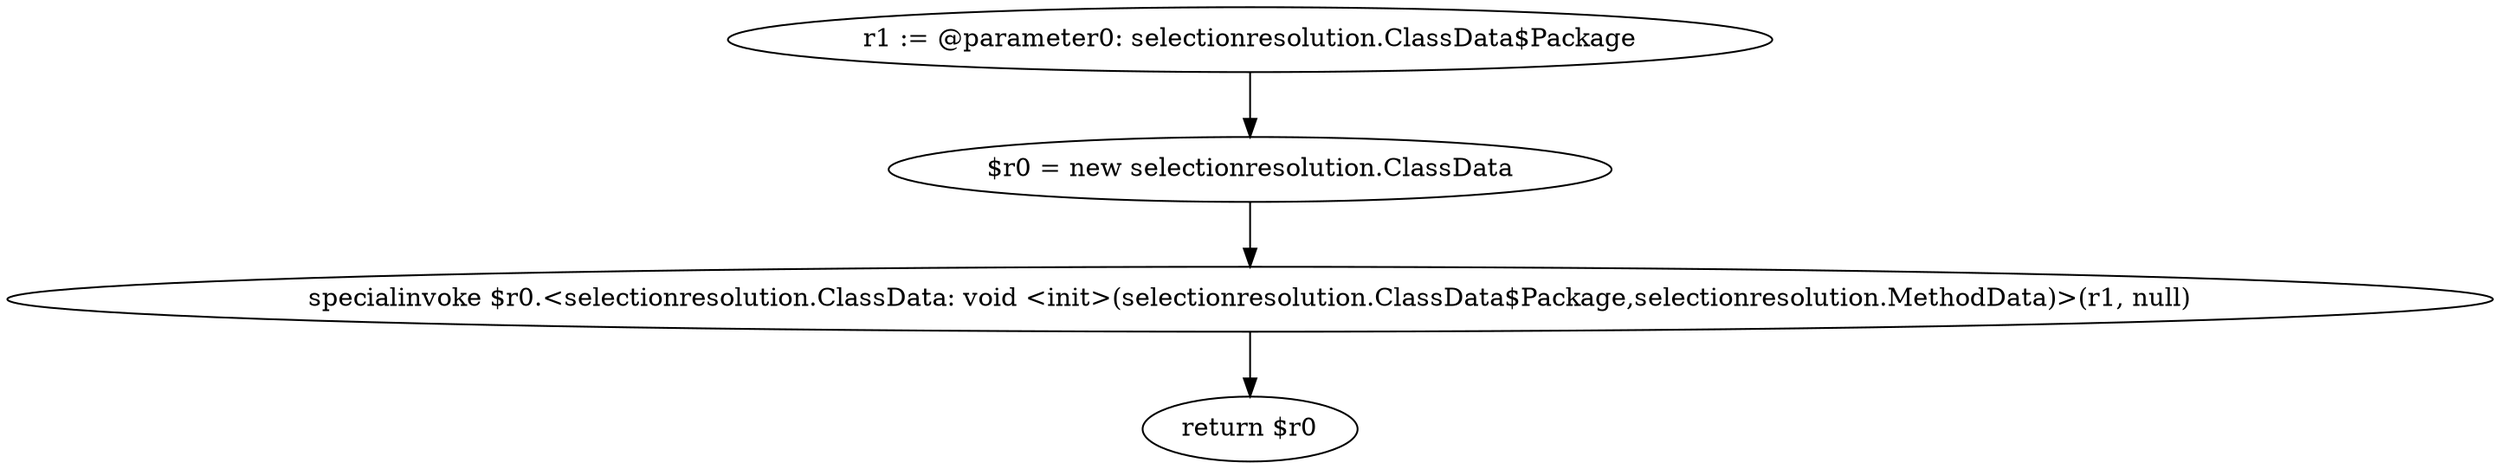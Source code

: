 digraph "unitGraph" {
    "r1 := @parameter0: selectionresolution.ClassData$Package"
    "$r0 = new selectionresolution.ClassData"
    "specialinvoke $r0.<selectionresolution.ClassData: void <init>(selectionresolution.ClassData$Package,selectionresolution.MethodData)>(r1, null)"
    "return $r0"
    "r1 := @parameter0: selectionresolution.ClassData$Package"->"$r0 = new selectionresolution.ClassData";
    "$r0 = new selectionresolution.ClassData"->"specialinvoke $r0.<selectionresolution.ClassData: void <init>(selectionresolution.ClassData$Package,selectionresolution.MethodData)>(r1, null)";
    "specialinvoke $r0.<selectionresolution.ClassData: void <init>(selectionresolution.ClassData$Package,selectionresolution.MethodData)>(r1, null)"->"return $r0";
}
